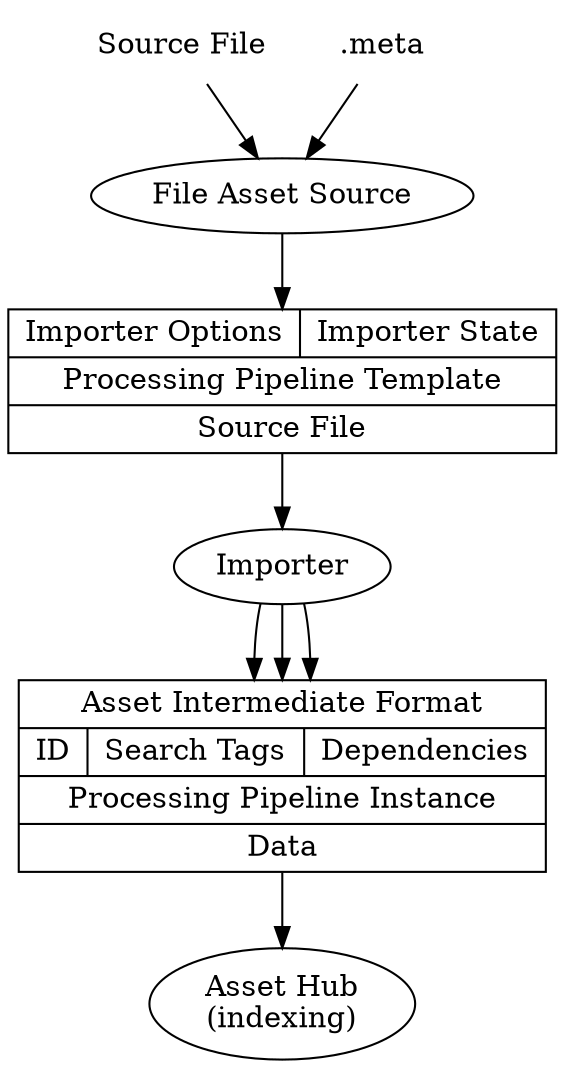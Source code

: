 digraph import {
    source_file [shape=plaintext,label="Source File"];
    source_file_metadata [shape=plaintext,label=".meta"];
    file_asset_source [label="File Asset Source"];
    importer_input [shape=record,label="{{Importer Options|Importer State}|Processing Pipeline Template|Source File}"];
    intermediate [shape=record,label="
        {Asset Intermediate Format|{ID|Search Tags|<dep>Dependencies}|{Processing Pipeline Instance}|Data}
    "];
    importer [label="Importer"];
    asset_hub [label="Asset Hub\n(indexing)"];

    source_file -> file_asset_source -> importer_input -> importer -> intermediate;
    source_file_metadata -> file_asset_source;
    importer -> intermediate;
    importer -> intermediate;
    intermediate -> asset_hub;
}
